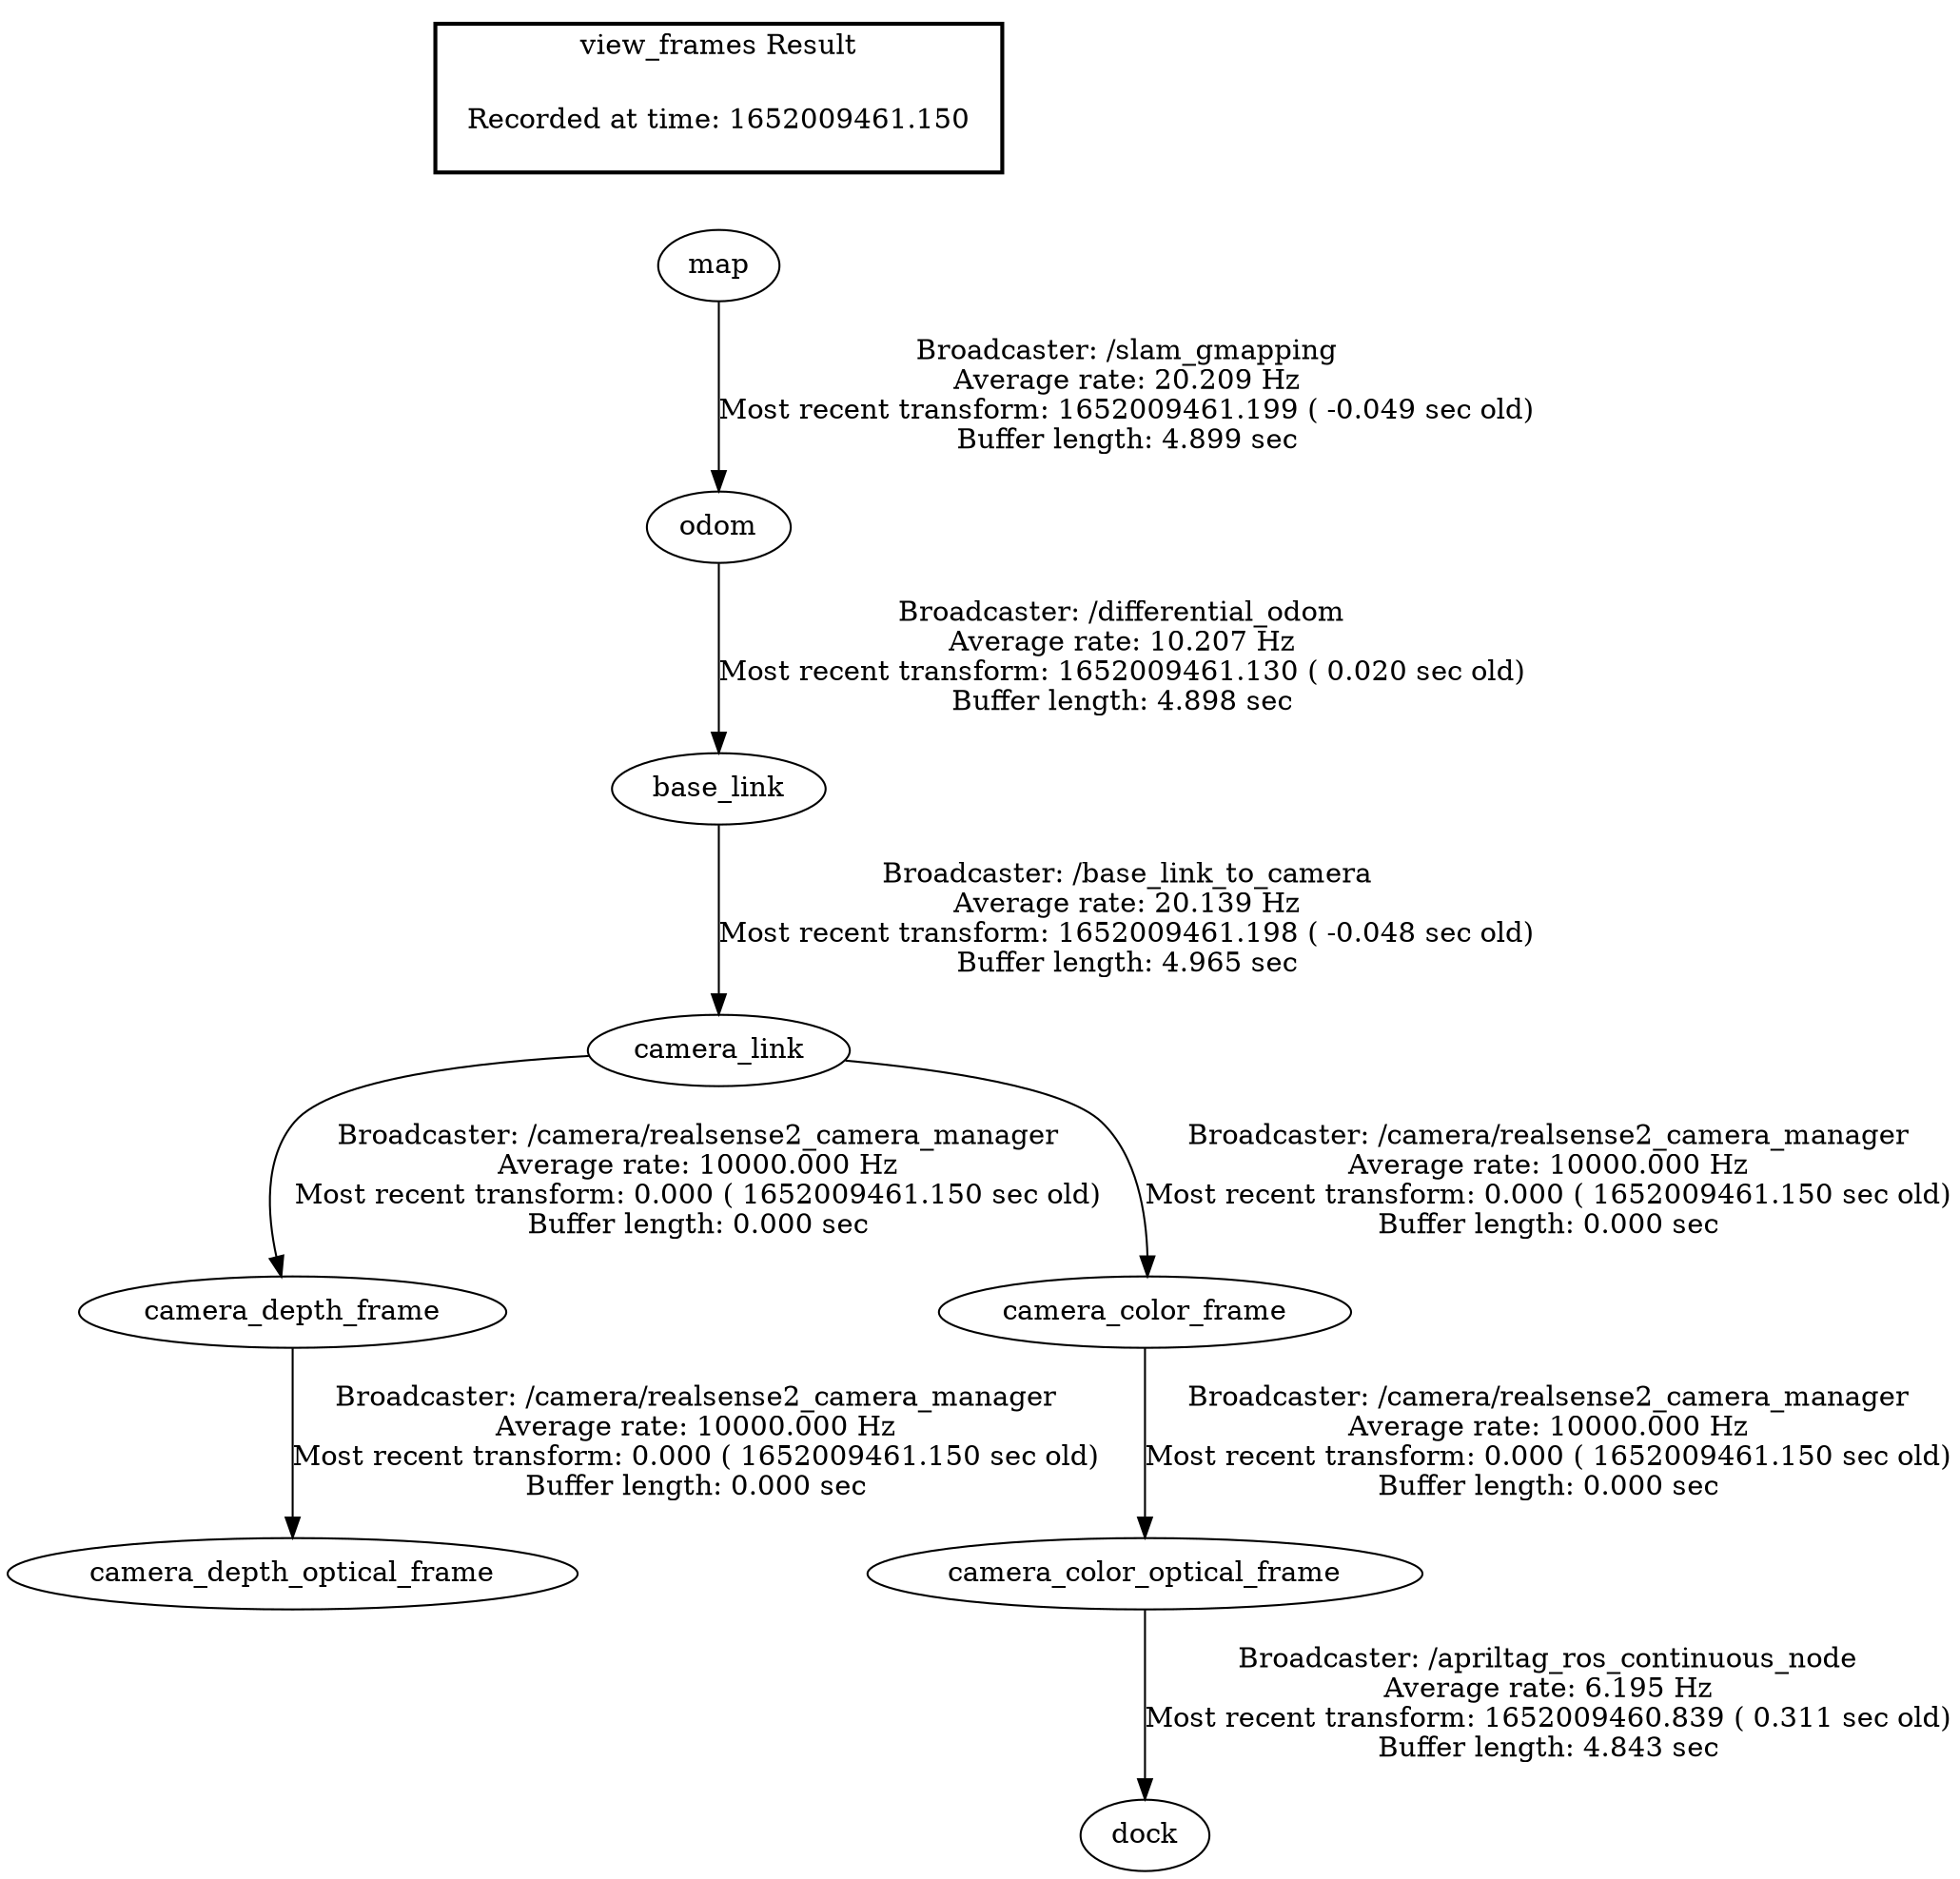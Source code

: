 digraph G {
"base_link" -> "camera_link"[label="Broadcaster: /base_link_to_camera\nAverage rate: 20.139 Hz\nMost recent transform: 1652009461.198 ( -0.048 sec old)\nBuffer length: 4.965 sec\n"];
"odom" -> "base_link"[label="Broadcaster: /differential_odom\nAverage rate: 10.207 Hz\nMost recent transform: 1652009461.130 ( 0.020 sec old)\nBuffer length: 4.898 sec\n"];
"camera_link" -> "camera_depth_frame"[label="Broadcaster: /camera/realsense2_camera_manager\nAverage rate: 10000.000 Hz\nMost recent transform: 0.000 ( 1652009461.150 sec old)\nBuffer length: 0.000 sec\n"];
"camera_depth_frame" -> "camera_depth_optical_frame"[label="Broadcaster: /camera/realsense2_camera_manager\nAverage rate: 10000.000 Hz\nMost recent transform: 0.000 ( 1652009461.150 sec old)\nBuffer length: 0.000 sec\n"];
"camera_link" -> "camera_color_frame"[label="Broadcaster: /camera/realsense2_camera_manager\nAverage rate: 10000.000 Hz\nMost recent transform: 0.000 ( 1652009461.150 sec old)\nBuffer length: 0.000 sec\n"];
"camera_color_frame" -> "camera_color_optical_frame"[label="Broadcaster: /camera/realsense2_camera_manager\nAverage rate: 10000.000 Hz\nMost recent transform: 0.000 ( 1652009461.150 sec old)\nBuffer length: 0.000 sec\n"];
"map" -> "odom"[label="Broadcaster: /slam_gmapping\nAverage rate: 20.209 Hz\nMost recent transform: 1652009461.199 ( -0.049 sec old)\nBuffer length: 4.899 sec\n"];
"camera_color_optical_frame" -> "dock"[label="Broadcaster: /apriltag_ros_continuous_node\nAverage rate: 6.195 Hz\nMost recent transform: 1652009460.839 ( 0.311 sec old)\nBuffer length: 4.843 sec\n"];
edge [style=invis];
 subgraph cluster_legend { style=bold; color=black; label ="view_frames Result";
"Recorded at time: 1652009461.150"[ shape=plaintext ] ;
 }->"map";
}